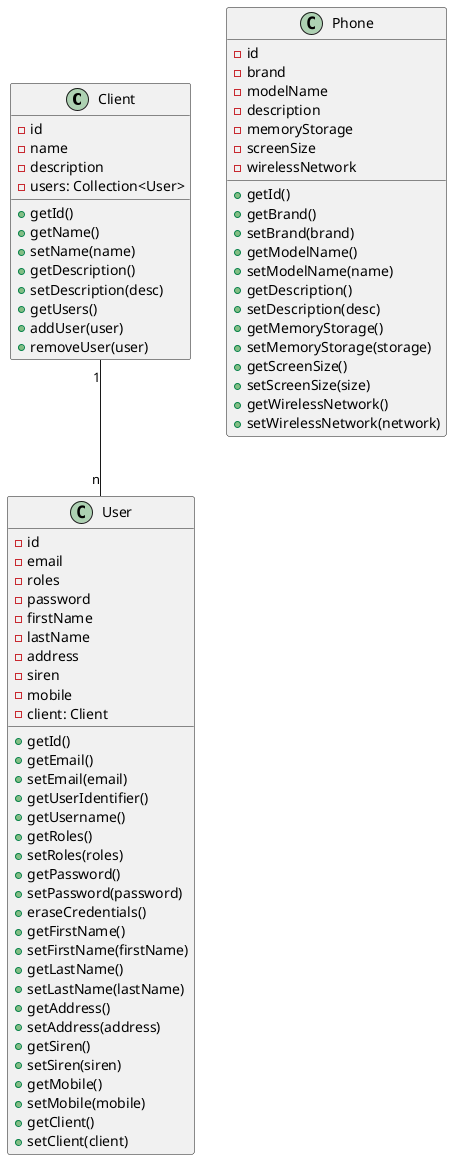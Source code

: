 @startuml

class Client {
  - id
  - name
  - description
  - users: Collection<User>
  + getId()
  + getName()
  + setName(name)
  + getDescription()
  + setDescription(desc)
  + getUsers()
  + addUser(user)
  + removeUser(user)
}

class Phone {
  - id
  - brand
  - modelName
  - description
  - memoryStorage
  - screenSize
  - wirelessNetwork
  + getId()
  + getBrand()
  + setBrand(brand)
  + getModelName()
  + setModelName(name)
  + getDescription()
  + setDescription(desc)
  + getMemoryStorage()
  + setMemoryStorage(storage)
  + getScreenSize()
  + setScreenSize(size)
  + getWirelessNetwork()
  + setWirelessNetwork(network)
}

class User {
  - id
  - email
  - roles
  - password
  - firstName
  - lastName
  - address
  - siren
  - mobile
  - client: Client
  + getId()
  + getEmail()
  + setEmail(email)
  + getUserIdentifier()
  + getUsername()
  + getRoles()
  + setRoles(roles)
  + getPassword()
  + setPassword(password)
  + eraseCredentials()
  + getFirstName()
  + setFirstName(firstName)
  + getLastName()
  + setLastName(lastName)
  + getAddress()
  + setAddress(address)
  + getSiren()
  + setSiren(siren)
  + getMobile()
  + setMobile(mobile)
  + getClient()
  + setClient(client)
}

Client  "1" -- "n" User

@enduml
